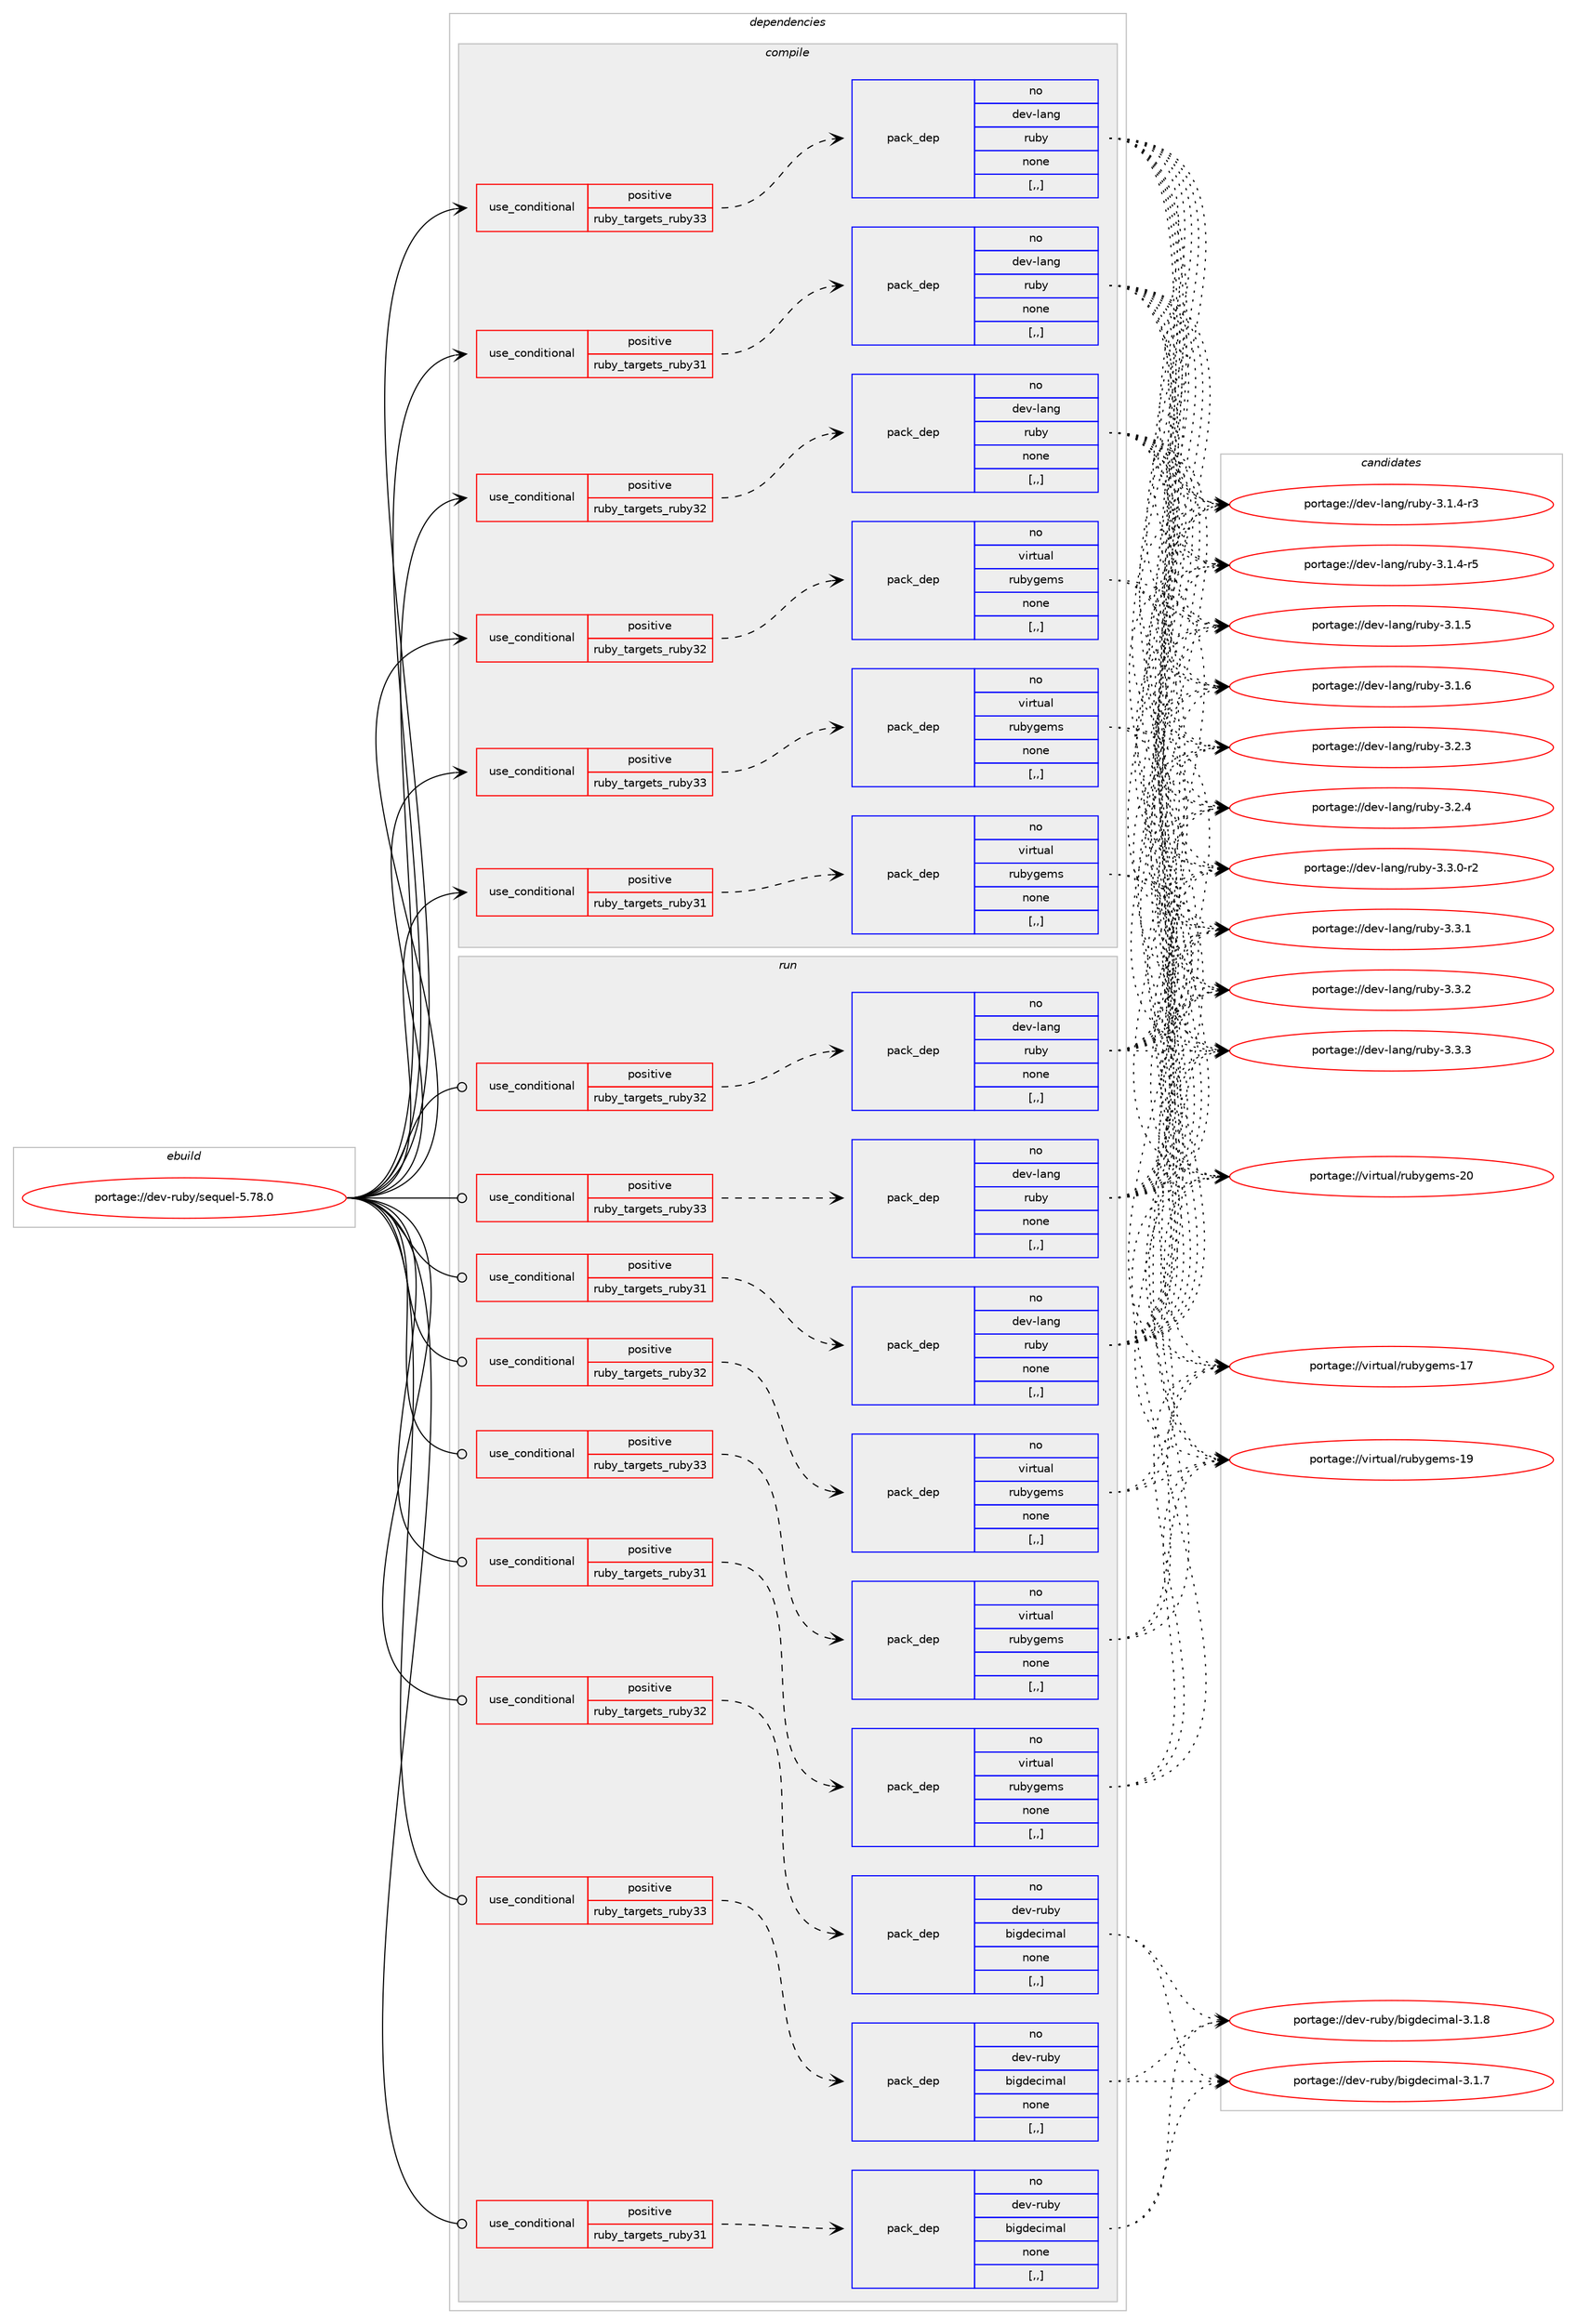 digraph prolog {

# *************
# Graph options
# *************

newrank=true;
concentrate=true;
compound=true;
graph [rankdir=LR,fontname=Helvetica,fontsize=10,ranksep=1.5];#, ranksep=2.5, nodesep=0.2];
edge  [arrowhead=vee];
node  [fontname=Helvetica,fontsize=10];

# **********
# The ebuild
# **********

subgraph cluster_leftcol {
color=gray;
rank=same;
label=<<i>ebuild</i>>;
id [label="portage://dev-ruby/sequel-5.78.0", color=red, width=4, href="../dev-ruby/sequel-5.78.0.svg"];
}

# ****************
# The dependencies
# ****************

subgraph cluster_midcol {
color=gray;
label=<<i>dependencies</i>>;
subgraph cluster_compile {
fillcolor="#eeeeee";
style=filled;
label=<<i>compile</i>>;
subgraph cond54978 {
dependency198610 [label=<<TABLE BORDER="0" CELLBORDER="1" CELLSPACING="0" CELLPADDING="4"><TR><TD ROWSPAN="3" CELLPADDING="10">use_conditional</TD></TR><TR><TD>positive</TD></TR><TR><TD>ruby_targets_ruby31</TD></TR></TABLE>>, shape=none, color=red];
subgraph pack142263 {
dependency198611 [label=<<TABLE BORDER="0" CELLBORDER="1" CELLSPACING="0" CELLPADDING="4" WIDTH="220"><TR><TD ROWSPAN="6" CELLPADDING="30">pack_dep</TD></TR><TR><TD WIDTH="110">no</TD></TR><TR><TD>dev-lang</TD></TR><TR><TD>ruby</TD></TR><TR><TD>none</TD></TR><TR><TD>[,,]</TD></TR></TABLE>>, shape=none, color=blue];
}
dependency198610:e -> dependency198611:w [weight=20,style="dashed",arrowhead="vee"];
}
id:e -> dependency198610:w [weight=20,style="solid",arrowhead="vee"];
subgraph cond54979 {
dependency198612 [label=<<TABLE BORDER="0" CELLBORDER="1" CELLSPACING="0" CELLPADDING="4"><TR><TD ROWSPAN="3" CELLPADDING="10">use_conditional</TD></TR><TR><TD>positive</TD></TR><TR><TD>ruby_targets_ruby31</TD></TR></TABLE>>, shape=none, color=red];
subgraph pack142264 {
dependency198613 [label=<<TABLE BORDER="0" CELLBORDER="1" CELLSPACING="0" CELLPADDING="4" WIDTH="220"><TR><TD ROWSPAN="6" CELLPADDING="30">pack_dep</TD></TR><TR><TD WIDTH="110">no</TD></TR><TR><TD>virtual</TD></TR><TR><TD>rubygems</TD></TR><TR><TD>none</TD></TR><TR><TD>[,,]</TD></TR></TABLE>>, shape=none, color=blue];
}
dependency198612:e -> dependency198613:w [weight=20,style="dashed",arrowhead="vee"];
}
id:e -> dependency198612:w [weight=20,style="solid",arrowhead="vee"];
subgraph cond54980 {
dependency198614 [label=<<TABLE BORDER="0" CELLBORDER="1" CELLSPACING="0" CELLPADDING="4"><TR><TD ROWSPAN="3" CELLPADDING="10">use_conditional</TD></TR><TR><TD>positive</TD></TR><TR><TD>ruby_targets_ruby32</TD></TR></TABLE>>, shape=none, color=red];
subgraph pack142265 {
dependency198615 [label=<<TABLE BORDER="0" CELLBORDER="1" CELLSPACING="0" CELLPADDING="4" WIDTH="220"><TR><TD ROWSPAN="6" CELLPADDING="30">pack_dep</TD></TR><TR><TD WIDTH="110">no</TD></TR><TR><TD>dev-lang</TD></TR><TR><TD>ruby</TD></TR><TR><TD>none</TD></TR><TR><TD>[,,]</TD></TR></TABLE>>, shape=none, color=blue];
}
dependency198614:e -> dependency198615:w [weight=20,style="dashed",arrowhead="vee"];
}
id:e -> dependency198614:w [weight=20,style="solid",arrowhead="vee"];
subgraph cond54981 {
dependency198616 [label=<<TABLE BORDER="0" CELLBORDER="1" CELLSPACING="0" CELLPADDING="4"><TR><TD ROWSPAN="3" CELLPADDING="10">use_conditional</TD></TR><TR><TD>positive</TD></TR><TR><TD>ruby_targets_ruby32</TD></TR></TABLE>>, shape=none, color=red];
subgraph pack142266 {
dependency198617 [label=<<TABLE BORDER="0" CELLBORDER="1" CELLSPACING="0" CELLPADDING="4" WIDTH="220"><TR><TD ROWSPAN="6" CELLPADDING="30">pack_dep</TD></TR><TR><TD WIDTH="110">no</TD></TR><TR><TD>virtual</TD></TR><TR><TD>rubygems</TD></TR><TR><TD>none</TD></TR><TR><TD>[,,]</TD></TR></TABLE>>, shape=none, color=blue];
}
dependency198616:e -> dependency198617:w [weight=20,style="dashed",arrowhead="vee"];
}
id:e -> dependency198616:w [weight=20,style="solid",arrowhead="vee"];
subgraph cond54982 {
dependency198618 [label=<<TABLE BORDER="0" CELLBORDER="1" CELLSPACING="0" CELLPADDING="4"><TR><TD ROWSPAN="3" CELLPADDING="10">use_conditional</TD></TR><TR><TD>positive</TD></TR><TR><TD>ruby_targets_ruby33</TD></TR></TABLE>>, shape=none, color=red];
subgraph pack142267 {
dependency198619 [label=<<TABLE BORDER="0" CELLBORDER="1" CELLSPACING="0" CELLPADDING="4" WIDTH="220"><TR><TD ROWSPAN="6" CELLPADDING="30">pack_dep</TD></TR><TR><TD WIDTH="110">no</TD></TR><TR><TD>dev-lang</TD></TR><TR><TD>ruby</TD></TR><TR><TD>none</TD></TR><TR><TD>[,,]</TD></TR></TABLE>>, shape=none, color=blue];
}
dependency198618:e -> dependency198619:w [weight=20,style="dashed",arrowhead="vee"];
}
id:e -> dependency198618:w [weight=20,style="solid",arrowhead="vee"];
subgraph cond54983 {
dependency198620 [label=<<TABLE BORDER="0" CELLBORDER="1" CELLSPACING="0" CELLPADDING="4"><TR><TD ROWSPAN="3" CELLPADDING="10">use_conditional</TD></TR><TR><TD>positive</TD></TR><TR><TD>ruby_targets_ruby33</TD></TR></TABLE>>, shape=none, color=red];
subgraph pack142268 {
dependency198621 [label=<<TABLE BORDER="0" CELLBORDER="1" CELLSPACING="0" CELLPADDING="4" WIDTH="220"><TR><TD ROWSPAN="6" CELLPADDING="30">pack_dep</TD></TR><TR><TD WIDTH="110">no</TD></TR><TR><TD>virtual</TD></TR><TR><TD>rubygems</TD></TR><TR><TD>none</TD></TR><TR><TD>[,,]</TD></TR></TABLE>>, shape=none, color=blue];
}
dependency198620:e -> dependency198621:w [weight=20,style="dashed",arrowhead="vee"];
}
id:e -> dependency198620:w [weight=20,style="solid",arrowhead="vee"];
}
subgraph cluster_compileandrun {
fillcolor="#eeeeee";
style=filled;
label=<<i>compile and run</i>>;
}
subgraph cluster_run {
fillcolor="#eeeeee";
style=filled;
label=<<i>run</i>>;
subgraph cond54984 {
dependency198622 [label=<<TABLE BORDER="0" CELLBORDER="1" CELLSPACING="0" CELLPADDING="4"><TR><TD ROWSPAN="3" CELLPADDING="10">use_conditional</TD></TR><TR><TD>positive</TD></TR><TR><TD>ruby_targets_ruby31</TD></TR></TABLE>>, shape=none, color=red];
subgraph pack142269 {
dependency198623 [label=<<TABLE BORDER="0" CELLBORDER="1" CELLSPACING="0" CELLPADDING="4" WIDTH="220"><TR><TD ROWSPAN="6" CELLPADDING="30">pack_dep</TD></TR><TR><TD WIDTH="110">no</TD></TR><TR><TD>dev-lang</TD></TR><TR><TD>ruby</TD></TR><TR><TD>none</TD></TR><TR><TD>[,,]</TD></TR></TABLE>>, shape=none, color=blue];
}
dependency198622:e -> dependency198623:w [weight=20,style="dashed",arrowhead="vee"];
}
id:e -> dependency198622:w [weight=20,style="solid",arrowhead="odot"];
subgraph cond54985 {
dependency198624 [label=<<TABLE BORDER="0" CELLBORDER="1" CELLSPACING="0" CELLPADDING="4"><TR><TD ROWSPAN="3" CELLPADDING="10">use_conditional</TD></TR><TR><TD>positive</TD></TR><TR><TD>ruby_targets_ruby31</TD></TR></TABLE>>, shape=none, color=red];
subgraph pack142270 {
dependency198625 [label=<<TABLE BORDER="0" CELLBORDER="1" CELLSPACING="0" CELLPADDING="4" WIDTH="220"><TR><TD ROWSPAN="6" CELLPADDING="30">pack_dep</TD></TR><TR><TD WIDTH="110">no</TD></TR><TR><TD>dev-ruby</TD></TR><TR><TD>bigdecimal</TD></TR><TR><TD>none</TD></TR><TR><TD>[,,]</TD></TR></TABLE>>, shape=none, color=blue];
}
dependency198624:e -> dependency198625:w [weight=20,style="dashed",arrowhead="vee"];
}
id:e -> dependency198624:w [weight=20,style="solid",arrowhead="odot"];
subgraph cond54986 {
dependency198626 [label=<<TABLE BORDER="0" CELLBORDER="1" CELLSPACING="0" CELLPADDING="4"><TR><TD ROWSPAN="3" CELLPADDING="10">use_conditional</TD></TR><TR><TD>positive</TD></TR><TR><TD>ruby_targets_ruby31</TD></TR></TABLE>>, shape=none, color=red];
subgraph pack142271 {
dependency198627 [label=<<TABLE BORDER="0" CELLBORDER="1" CELLSPACING="0" CELLPADDING="4" WIDTH="220"><TR><TD ROWSPAN="6" CELLPADDING="30">pack_dep</TD></TR><TR><TD WIDTH="110">no</TD></TR><TR><TD>virtual</TD></TR><TR><TD>rubygems</TD></TR><TR><TD>none</TD></TR><TR><TD>[,,]</TD></TR></TABLE>>, shape=none, color=blue];
}
dependency198626:e -> dependency198627:w [weight=20,style="dashed",arrowhead="vee"];
}
id:e -> dependency198626:w [weight=20,style="solid",arrowhead="odot"];
subgraph cond54987 {
dependency198628 [label=<<TABLE BORDER="0" CELLBORDER="1" CELLSPACING="0" CELLPADDING="4"><TR><TD ROWSPAN="3" CELLPADDING="10">use_conditional</TD></TR><TR><TD>positive</TD></TR><TR><TD>ruby_targets_ruby32</TD></TR></TABLE>>, shape=none, color=red];
subgraph pack142272 {
dependency198629 [label=<<TABLE BORDER="0" CELLBORDER="1" CELLSPACING="0" CELLPADDING="4" WIDTH="220"><TR><TD ROWSPAN="6" CELLPADDING="30">pack_dep</TD></TR><TR><TD WIDTH="110">no</TD></TR><TR><TD>dev-lang</TD></TR><TR><TD>ruby</TD></TR><TR><TD>none</TD></TR><TR><TD>[,,]</TD></TR></TABLE>>, shape=none, color=blue];
}
dependency198628:e -> dependency198629:w [weight=20,style="dashed",arrowhead="vee"];
}
id:e -> dependency198628:w [weight=20,style="solid",arrowhead="odot"];
subgraph cond54988 {
dependency198630 [label=<<TABLE BORDER="0" CELLBORDER="1" CELLSPACING="0" CELLPADDING="4"><TR><TD ROWSPAN="3" CELLPADDING="10">use_conditional</TD></TR><TR><TD>positive</TD></TR><TR><TD>ruby_targets_ruby32</TD></TR></TABLE>>, shape=none, color=red];
subgraph pack142273 {
dependency198631 [label=<<TABLE BORDER="0" CELLBORDER="1" CELLSPACING="0" CELLPADDING="4" WIDTH="220"><TR><TD ROWSPAN="6" CELLPADDING="30">pack_dep</TD></TR><TR><TD WIDTH="110">no</TD></TR><TR><TD>dev-ruby</TD></TR><TR><TD>bigdecimal</TD></TR><TR><TD>none</TD></TR><TR><TD>[,,]</TD></TR></TABLE>>, shape=none, color=blue];
}
dependency198630:e -> dependency198631:w [weight=20,style="dashed",arrowhead="vee"];
}
id:e -> dependency198630:w [weight=20,style="solid",arrowhead="odot"];
subgraph cond54989 {
dependency198632 [label=<<TABLE BORDER="0" CELLBORDER="1" CELLSPACING="0" CELLPADDING="4"><TR><TD ROWSPAN="3" CELLPADDING="10">use_conditional</TD></TR><TR><TD>positive</TD></TR><TR><TD>ruby_targets_ruby32</TD></TR></TABLE>>, shape=none, color=red];
subgraph pack142274 {
dependency198633 [label=<<TABLE BORDER="0" CELLBORDER="1" CELLSPACING="0" CELLPADDING="4" WIDTH="220"><TR><TD ROWSPAN="6" CELLPADDING="30">pack_dep</TD></TR><TR><TD WIDTH="110">no</TD></TR><TR><TD>virtual</TD></TR><TR><TD>rubygems</TD></TR><TR><TD>none</TD></TR><TR><TD>[,,]</TD></TR></TABLE>>, shape=none, color=blue];
}
dependency198632:e -> dependency198633:w [weight=20,style="dashed",arrowhead="vee"];
}
id:e -> dependency198632:w [weight=20,style="solid",arrowhead="odot"];
subgraph cond54990 {
dependency198634 [label=<<TABLE BORDER="0" CELLBORDER="1" CELLSPACING="0" CELLPADDING="4"><TR><TD ROWSPAN="3" CELLPADDING="10">use_conditional</TD></TR><TR><TD>positive</TD></TR><TR><TD>ruby_targets_ruby33</TD></TR></TABLE>>, shape=none, color=red];
subgraph pack142275 {
dependency198635 [label=<<TABLE BORDER="0" CELLBORDER="1" CELLSPACING="0" CELLPADDING="4" WIDTH="220"><TR><TD ROWSPAN="6" CELLPADDING="30">pack_dep</TD></TR><TR><TD WIDTH="110">no</TD></TR><TR><TD>dev-lang</TD></TR><TR><TD>ruby</TD></TR><TR><TD>none</TD></TR><TR><TD>[,,]</TD></TR></TABLE>>, shape=none, color=blue];
}
dependency198634:e -> dependency198635:w [weight=20,style="dashed",arrowhead="vee"];
}
id:e -> dependency198634:w [weight=20,style="solid",arrowhead="odot"];
subgraph cond54991 {
dependency198636 [label=<<TABLE BORDER="0" CELLBORDER="1" CELLSPACING="0" CELLPADDING="4"><TR><TD ROWSPAN="3" CELLPADDING="10">use_conditional</TD></TR><TR><TD>positive</TD></TR><TR><TD>ruby_targets_ruby33</TD></TR></TABLE>>, shape=none, color=red];
subgraph pack142276 {
dependency198637 [label=<<TABLE BORDER="0" CELLBORDER="1" CELLSPACING="0" CELLPADDING="4" WIDTH="220"><TR><TD ROWSPAN="6" CELLPADDING="30">pack_dep</TD></TR><TR><TD WIDTH="110">no</TD></TR><TR><TD>dev-ruby</TD></TR><TR><TD>bigdecimal</TD></TR><TR><TD>none</TD></TR><TR><TD>[,,]</TD></TR></TABLE>>, shape=none, color=blue];
}
dependency198636:e -> dependency198637:w [weight=20,style="dashed",arrowhead="vee"];
}
id:e -> dependency198636:w [weight=20,style="solid",arrowhead="odot"];
subgraph cond54992 {
dependency198638 [label=<<TABLE BORDER="0" CELLBORDER="1" CELLSPACING="0" CELLPADDING="4"><TR><TD ROWSPAN="3" CELLPADDING="10">use_conditional</TD></TR><TR><TD>positive</TD></TR><TR><TD>ruby_targets_ruby33</TD></TR></TABLE>>, shape=none, color=red];
subgraph pack142277 {
dependency198639 [label=<<TABLE BORDER="0" CELLBORDER="1" CELLSPACING="0" CELLPADDING="4" WIDTH="220"><TR><TD ROWSPAN="6" CELLPADDING="30">pack_dep</TD></TR><TR><TD WIDTH="110">no</TD></TR><TR><TD>virtual</TD></TR><TR><TD>rubygems</TD></TR><TR><TD>none</TD></TR><TR><TD>[,,]</TD></TR></TABLE>>, shape=none, color=blue];
}
dependency198638:e -> dependency198639:w [weight=20,style="dashed",arrowhead="vee"];
}
id:e -> dependency198638:w [weight=20,style="solid",arrowhead="odot"];
}
}

# **************
# The candidates
# **************

subgraph cluster_choices {
rank=same;
color=gray;
label=<<i>candidates</i>>;

subgraph choice142263 {
color=black;
nodesep=1;
choice100101118451089711010347114117981214551464946524511451 [label="portage://dev-lang/ruby-3.1.4-r3", color=red, width=4,href="../dev-lang/ruby-3.1.4-r3.svg"];
choice100101118451089711010347114117981214551464946524511453 [label="portage://dev-lang/ruby-3.1.4-r5", color=red, width=4,href="../dev-lang/ruby-3.1.4-r5.svg"];
choice10010111845108971101034711411798121455146494653 [label="portage://dev-lang/ruby-3.1.5", color=red, width=4,href="../dev-lang/ruby-3.1.5.svg"];
choice10010111845108971101034711411798121455146494654 [label="portage://dev-lang/ruby-3.1.6", color=red, width=4,href="../dev-lang/ruby-3.1.6.svg"];
choice10010111845108971101034711411798121455146504651 [label="portage://dev-lang/ruby-3.2.3", color=red, width=4,href="../dev-lang/ruby-3.2.3.svg"];
choice10010111845108971101034711411798121455146504652 [label="portage://dev-lang/ruby-3.2.4", color=red, width=4,href="../dev-lang/ruby-3.2.4.svg"];
choice100101118451089711010347114117981214551465146484511450 [label="portage://dev-lang/ruby-3.3.0-r2", color=red, width=4,href="../dev-lang/ruby-3.3.0-r2.svg"];
choice10010111845108971101034711411798121455146514649 [label="portage://dev-lang/ruby-3.3.1", color=red, width=4,href="../dev-lang/ruby-3.3.1.svg"];
choice10010111845108971101034711411798121455146514650 [label="portage://dev-lang/ruby-3.3.2", color=red, width=4,href="../dev-lang/ruby-3.3.2.svg"];
choice10010111845108971101034711411798121455146514651 [label="portage://dev-lang/ruby-3.3.3", color=red, width=4,href="../dev-lang/ruby-3.3.3.svg"];
dependency198611:e -> choice100101118451089711010347114117981214551464946524511451:w [style=dotted,weight="100"];
dependency198611:e -> choice100101118451089711010347114117981214551464946524511453:w [style=dotted,weight="100"];
dependency198611:e -> choice10010111845108971101034711411798121455146494653:w [style=dotted,weight="100"];
dependency198611:e -> choice10010111845108971101034711411798121455146494654:w [style=dotted,weight="100"];
dependency198611:e -> choice10010111845108971101034711411798121455146504651:w [style=dotted,weight="100"];
dependency198611:e -> choice10010111845108971101034711411798121455146504652:w [style=dotted,weight="100"];
dependency198611:e -> choice100101118451089711010347114117981214551465146484511450:w [style=dotted,weight="100"];
dependency198611:e -> choice10010111845108971101034711411798121455146514649:w [style=dotted,weight="100"];
dependency198611:e -> choice10010111845108971101034711411798121455146514650:w [style=dotted,weight="100"];
dependency198611:e -> choice10010111845108971101034711411798121455146514651:w [style=dotted,weight="100"];
}
subgraph choice142264 {
color=black;
nodesep=1;
choice118105114116117971084711411798121103101109115454955 [label="portage://virtual/rubygems-17", color=red, width=4,href="../virtual/rubygems-17.svg"];
choice118105114116117971084711411798121103101109115454957 [label="portage://virtual/rubygems-19", color=red, width=4,href="../virtual/rubygems-19.svg"];
choice118105114116117971084711411798121103101109115455048 [label="portage://virtual/rubygems-20", color=red, width=4,href="../virtual/rubygems-20.svg"];
dependency198613:e -> choice118105114116117971084711411798121103101109115454955:w [style=dotted,weight="100"];
dependency198613:e -> choice118105114116117971084711411798121103101109115454957:w [style=dotted,weight="100"];
dependency198613:e -> choice118105114116117971084711411798121103101109115455048:w [style=dotted,weight="100"];
}
subgraph choice142265 {
color=black;
nodesep=1;
choice100101118451089711010347114117981214551464946524511451 [label="portage://dev-lang/ruby-3.1.4-r3", color=red, width=4,href="../dev-lang/ruby-3.1.4-r3.svg"];
choice100101118451089711010347114117981214551464946524511453 [label="portage://dev-lang/ruby-3.1.4-r5", color=red, width=4,href="../dev-lang/ruby-3.1.4-r5.svg"];
choice10010111845108971101034711411798121455146494653 [label="portage://dev-lang/ruby-3.1.5", color=red, width=4,href="../dev-lang/ruby-3.1.5.svg"];
choice10010111845108971101034711411798121455146494654 [label="portage://dev-lang/ruby-3.1.6", color=red, width=4,href="../dev-lang/ruby-3.1.6.svg"];
choice10010111845108971101034711411798121455146504651 [label="portage://dev-lang/ruby-3.2.3", color=red, width=4,href="../dev-lang/ruby-3.2.3.svg"];
choice10010111845108971101034711411798121455146504652 [label="portage://dev-lang/ruby-3.2.4", color=red, width=4,href="../dev-lang/ruby-3.2.4.svg"];
choice100101118451089711010347114117981214551465146484511450 [label="portage://dev-lang/ruby-3.3.0-r2", color=red, width=4,href="../dev-lang/ruby-3.3.0-r2.svg"];
choice10010111845108971101034711411798121455146514649 [label="portage://dev-lang/ruby-3.3.1", color=red, width=4,href="../dev-lang/ruby-3.3.1.svg"];
choice10010111845108971101034711411798121455146514650 [label="portage://dev-lang/ruby-3.3.2", color=red, width=4,href="../dev-lang/ruby-3.3.2.svg"];
choice10010111845108971101034711411798121455146514651 [label="portage://dev-lang/ruby-3.3.3", color=red, width=4,href="../dev-lang/ruby-3.3.3.svg"];
dependency198615:e -> choice100101118451089711010347114117981214551464946524511451:w [style=dotted,weight="100"];
dependency198615:e -> choice100101118451089711010347114117981214551464946524511453:w [style=dotted,weight="100"];
dependency198615:e -> choice10010111845108971101034711411798121455146494653:w [style=dotted,weight="100"];
dependency198615:e -> choice10010111845108971101034711411798121455146494654:w [style=dotted,weight="100"];
dependency198615:e -> choice10010111845108971101034711411798121455146504651:w [style=dotted,weight="100"];
dependency198615:e -> choice10010111845108971101034711411798121455146504652:w [style=dotted,weight="100"];
dependency198615:e -> choice100101118451089711010347114117981214551465146484511450:w [style=dotted,weight="100"];
dependency198615:e -> choice10010111845108971101034711411798121455146514649:w [style=dotted,weight="100"];
dependency198615:e -> choice10010111845108971101034711411798121455146514650:w [style=dotted,weight="100"];
dependency198615:e -> choice10010111845108971101034711411798121455146514651:w [style=dotted,weight="100"];
}
subgraph choice142266 {
color=black;
nodesep=1;
choice118105114116117971084711411798121103101109115454955 [label="portage://virtual/rubygems-17", color=red, width=4,href="../virtual/rubygems-17.svg"];
choice118105114116117971084711411798121103101109115454957 [label="portage://virtual/rubygems-19", color=red, width=4,href="../virtual/rubygems-19.svg"];
choice118105114116117971084711411798121103101109115455048 [label="portage://virtual/rubygems-20", color=red, width=4,href="../virtual/rubygems-20.svg"];
dependency198617:e -> choice118105114116117971084711411798121103101109115454955:w [style=dotted,weight="100"];
dependency198617:e -> choice118105114116117971084711411798121103101109115454957:w [style=dotted,weight="100"];
dependency198617:e -> choice118105114116117971084711411798121103101109115455048:w [style=dotted,weight="100"];
}
subgraph choice142267 {
color=black;
nodesep=1;
choice100101118451089711010347114117981214551464946524511451 [label="portage://dev-lang/ruby-3.1.4-r3", color=red, width=4,href="../dev-lang/ruby-3.1.4-r3.svg"];
choice100101118451089711010347114117981214551464946524511453 [label="portage://dev-lang/ruby-3.1.4-r5", color=red, width=4,href="../dev-lang/ruby-3.1.4-r5.svg"];
choice10010111845108971101034711411798121455146494653 [label="portage://dev-lang/ruby-3.1.5", color=red, width=4,href="../dev-lang/ruby-3.1.5.svg"];
choice10010111845108971101034711411798121455146494654 [label="portage://dev-lang/ruby-3.1.6", color=red, width=4,href="../dev-lang/ruby-3.1.6.svg"];
choice10010111845108971101034711411798121455146504651 [label="portage://dev-lang/ruby-3.2.3", color=red, width=4,href="../dev-lang/ruby-3.2.3.svg"];
choice10010111845108971101034711411798121455146504652 [label="portage://dev-lang/ruby-3.2.4", color=red, width=4,href="../dev-lang/ruby-3.2.4.svg"];
choice100101118451089711010347114117981214551465146484511450 [label="portage://dev-lang/ruby-3.3.0-r2", color=red, width=4,href="../dev-lang/ruby-3.3.0-r2.svg"];
choice10010111845108971101034711411798121455146514649 [label="portage://dev-lang/ruby-3.3.1", color=red, width=4,href="../dev-lang/ruby-3.3.1.svg"];
choice10010111845108971101034711411798121455146514650 [label="portage://dev-lang/ruby-3.3.2", color=red, width=4,href="../dev-lang/ruby-3.3.2.svg"];
choice10010111845108971101034711411798121455146514651 [label="portage://dev-lang/ruby-3.3.3", color=red, width=4,href="../dev-lang/ruby-3.3.3.svg"];
dependency198619:e -> choice100101118451089711010347114117981214551464946524511451:w [style=dotted,weight="100"];
dependency198619:e -> choice100101118451089711010347114117981214551464946524511453:w [style=dotted,weight="100"];
dependency198619:e -> choice10010111845108971101034711411798121455146494653:w [style=dotted,weight="100"];
dependency198619:e -> choice10010111845108971101034711411798121455146494654:w [style=dotted,weight="100"];
dependency198619:e -> choice10010111845108971101034711411798121455146504651:w [style=dotted,weight="100"];
dependency198619:e -> choice10010111845108971101034711411798121455146504652:w [style=dotted,weight="100"];
dependency198619:e -> choice100101118451089711010347114117981214551465146484511450:w [style=dotted,weight="100"];
dependency198619:e -> choice10010111845108971101034711411798121455146514649:w [style=dotted,weight="100"];
dependency198619:e -> choice10010111845108971101034711411798121455146514650:w [style=dotted,weight="100"];
dependency198619:e -> choice10010111845108971101034711411798121455146514651:w [style=dotted,weight="100"];
}
subgraph choice142268 {
color=black;
nodesep=1;
choice118105114116117971084711411798121103101109115454955 [label="portage://virtual/rubygems-17", color=red, width=4,href="../virtual/rubygems-17.svg"];
choice118105114116117971084711411798121103101109115454957 [label="portage://virtual/rubygems-19", color=red, width=4,href="../virtual/rubygems-19.svg"];
choice118105114116117971084711411798121103101109115455048 [label="portage://virtual/rubygems-20", color=red, width=4,href="../virtual/rubygems-20.svg"];
dependency198621:e -> choice118105114116117971084711411798121103101109115454955:w [style=dotted,weight="100"];
dependency198621:e -> choice118105114116117971084711411798121103101109115454957:w [style=dotted,weight="100"];
dependency198621:e -> choice118105114116117971084711411798121103101109115455048:w [style=dotted,weight="100"];
}
subgraph choice142269 {
color=black;
nodesep=1;
choice100101118451089711010347114117981214551464946524511451 [label="portage://dev-lang/ruby-3.1.4-r3", color=red, width=4,href="../dev-lang/ruby-3.1.4-r3.svg"];
choice100101118451089711010347114117981214551464946524511453 [label="portage://dev-lang/ruby-3.1.4-r5", color=red, width=4,href="../dev-lang/ruby-3.1.4-r5.svg"];
choice10010111845108971101034711411798121455146494653 [label="portage://dev-lang/ruby-3.1.5", color=red, width=4,href="../dev-lang/ruby-3.1.5.svg"];
choice10010111845108971101034711411798121455146494654 [label="portage://dev-lang/ruby-3.1.6", color=red, width=4,href="../dev-lang/ruby-3.1.6.svg"];
choice10010111845108971101034711411798121455146504651 [label="portage://dev-lang/ruby-3.2.3", color=red, width=4,href="../dev-lang/ruby-3.2.3.svg"];
choice10010111845108971101034711411798121455146504652 [label="portage://dev-lang/ruby-3.2.4", color=red, width=4,href="../dev-lang/ruby-3.2.4.svg"];
choice100101118451089711010347114117981214551465146484511450 [label="portage://dev-lang/ruby-3.3.0-r2", color=red, width=4,href="../dev-lang/ruby-3.3.0-r2.svg"];
choice10010111845108971101034711411798121455146514649 [label="portage://dev-lang/ruby-3.3.1", color=red, width=4,href="../dev-lang/ruby-3.3.1.svg"];
choice10010111845108971101034711411798121455146514650 [label="portage://dev-lang/ruby-3.3.2", color=red, width=4,href="../dev-lang/ruby-3.3.2.svg"];
choice10010111845108971101034711411798121455146514651 [label="portage://dev-lang/ruby-3.3.3", color=red, width=4,href="../dev-lang/ruby-3.3.3.svg"];
dependency198623:e -> choice100101118451089711010347114117981214551464946524511451:w [style=dotted,weight="100"];
dependency198623:e -> choice100101118451089711010347114117981214551464946524511453:w [style=dotted,weight="100"];
dependency198623:e -> choice10010111845108971101034711411798121455146494653:w [style=dotted,weight="100"];
dependency198623:e -> choice10010111845108971101034711411798121455146494654:w [style=dotted,weight="100"];
dependency198623:e -> choice10010111845108971101034711411798121455146504651:w [style=dotted,weight="100"];
dependency198623:e -> choice10010111845108971101034711411798121455146504652:w [style=dotted,weight="100"];
dependency198623:e -> choice100101118451089711010347114117981214551465146484511450:w [style=dotted,weight="100"];
dependency198623:e -> choice10010111845108971101034711411798121455146514649:w [style=dotted,weight="100"];
dependency198623:e -> choice10010111845108971101034711411798121455146514650:w [style=dotted,weight="100"];
dependency198623:e -> choice10010111845108971101034711411798121455146514651:w [style=dotted,weight="100"];
}
subgraph choice142270 {
color=black;
nodesep=1;
choice100101118451141179812147981051031001019910510997108455146494655 [label="portage://dev-ruby/bigdecimal-3.1.7", color=red, width=4,href="../dev-ruby/bigdecimal-3.1.7.svg"];
choice100101118451141179812147981051031001019910510997108455146494656 [label="portage://dev-ruby/bigdecimal-3.1.8", color=red, width=4,href="../dev-ruby/bigdecimal-3.1.8.svg"];
dependency198625:e -> choice100101118451141179812147981051031001019910510997108455146494655:w [style=dotted,weight="100"];
dependency198625:e -> choice100101118451141179812147981051031001019910510997108455146494656:w [style=dotted,weight="100"];
}
subgraph choice142271 {
color=black;
nodesep=1;
choice118105114116117971084711411798121103101109115454955 [label="portage://virtual/rubygems-17", color=red, width=4,href="../virtual/rubygems-17.svg"];
choice118105114116117971084711411798121103101109115454957 [label="portage://virtual/rubygems-19", color=red, width=4,href="../virtual/rubygems-19.svg"];
choice118105114116117971084711411798121103101109115455048 [label="portage://virtual/rubygems-20", color=red, width=4,href="../virtual/rubygems-20.svg"];
dependency198627:e -> choice118105114116117971084711411798121103101109115454955:w [style=dotted,weight="100"];
dependency198627:e -> choice118105114116117971084711411798121103101109115454957:w [style=dotted,weight="100"];
dependency198627:e -> choice118105114116117971084711411798121103101109115455048:w [style=dotted,weight="100"];
}
subgraph choice142272 {
color=black;
nodesep=1;
choice100101118451089711010347114117981214551464946524511451 [label="portage://dev-lang/ruby-3.1.4-r3", color=red, width=4,href="../dev-lang/ruby-3.1.4-r3.svg"];
choice100101118451089711010347114117981214551464946524511453 [label="portage://dev-lang/ruby-3.1.4-r5", color=red, width=4,href="../dev-lang/ruby-3.1.4-r5.svg"];
choice10010111845108971101034711411798121455146494653 [label="portage://dev-lang/ruby-3.1.5", color=red, width=4,href="../dev-lang/ruby-3.1.5.svg"];
choice10010111845108971101034711411798121455146494654 [label="portage://dev-lang/ruby-3.1.6", color=red, width=4,href="../dev-lang/ruby-3.1.6.svg"];
choice10010111845108971101034711411798121455146504651 [label="portage://dev-lang/ruby-3.2.3", color=red, width=4,href="../dev-lang/ruby-3.2.3.svg"];
choice10010111845108971101034711411798121455146504652 [label="portage://dev-lang/ruby-3.2.4", color=red, width=4,href="../dev-lang/ruby-3.2.4.svg"];
choice100101118451089711010347114117981214551465146484511450 [label="portage://dev-lang/ruby-3.3.0-r2", color=red, width=4,href="../dev-lang/ruby-3.3.0-r2.svg"];
choice10010111845108971101034711411798121455146514649 [label="portage://dev-lang/ruby-3.3.1", color=red, width=4,href="../dev-lang/ruby-3.3.1.svg"];
choice10010111845108971101034711411798121455146514650 [label="portage://dev-lang/ruby-3.3.2", color=red, width=4,href="../dev-lang/ruby-3.3.2.svg"];
choice10010111845108971101034711411798121455146514651 [label="portage://dev-lang/ruby-3.3.3", color=red, width=4,href="../dev-lang/ruby-3.3.3.svg"];
dependency198629:e -> choice100101118451089711010347114117981214551464946524511451:w [style=dotted,weight="100"];
dependency198629:e -> choice100101118451089711010347114117981214551464946524511453:w [style=dotted,weight="100"];
dependency198629:e -> choice10010111845108971101034711411798121455146494653:w [style=dotted,weight="100"];
dependency198629:e -> choice10010111845108971101034711411798121455146494654:w [style=dotted,weight="100"];
dependency198629:e -> choice10010111845108971101034711411798121455146504651:w [style=dotted,weight="100"];
dependency198629:e -> choice10010111845108971101034711411798121455146504652:w [style=dotted,weight="100"];
dependency198629:e -> choice100101118451089711010347114117981214551465146484511450:w [style=dotted,weight="100"];
dependency198629:e -> choice10010111845108971101034711411798121455146514649:w [style=dotted,weight="100"];
dependency198629:e -> choice10010111845108971101034711411798121455146514650:w [style=dotted,weight="100"];
dependency198629:e -> choice10010111845108971101034711411798121455146514651:w [style=dotted,weight="100"];
}
subgraph choice142273 {
color=black;
nodesep=1;
choice100101118451141179812147981051031001019910510997108455146494655 [label="portage://dev-ruby/bigdecimal-3.1.7", color=red, width=4,href="../dev-ruby/bigdecimal-3.1.7.svg"];
choice100101118451141179812147981051031001019910510997108455146494656 [label="portage://dev-ruby/bigdecimal-3.1.8", color=red, width=4,href="../dev-ruby/bigdecimal-3.1.8.svg"];
dependency198631:e -> choice100101118451141179812147981051031001019910510997108455146494655:w [style=dotted,weight="100"];
dependency198631:e -> choice100101118451141179812147981051031001019910510997108455146494656:w [style=dotted,weight="100"];
}
subgraph choice142274 {
color=black;
nodesep=1;
choice118105114116117971084711411798121103101109115454955 [label="portage://virtual/rubygems-17", color=red, width=4,href="../virtual/rubygems-17.svg"];
choice118105114116117971084711411798121103101109115454957 [label="portage://virtual/rubygems-19", color=red, width=4,href="../virtual/rubygems-19.svg"];
choice118105114116117971084711411798121103101109115455048 [label="portage://virtual/rubygems-20", color=red, width=4,href="../virtual/rubygems-20.svg"];
dependency198633:e -> choice118105114116117971084711411798121103101109115454955:w [style=dotted,weight="100"];
dependency198633:e -> choice118105114116117971084711411798121103101109115454957:w [style=dotted,weight="100"];
dependency198633:e -> choice118105114116117971084711411798121103101109115455048:w [style=dotted,weight="100"];
}
subgraph choice142275 {
color=black;
nodesep=1;
choice100101118451089711010347114117981214551464946524511451 [label="portage://dev-lang/ruby-3.1.4-r3", color=red, width=4,href="../dev-lang/ruby-3.1.4-r3.svg"];
choice100101118451089711010347114117981214551464946524511453 [label="portage://dev-lang/ruby-3.1.4-r5", color=red, width=4,href="../dev-lang/ruby-3.1.4-r5.svg"];
choice10010111845108971101034711411798121455146494653 [label="portage://dev-lang/ruby-3.1.5", color=red, width=4,href="../dev-lang/ruby-3.1.5.svg"];
choice10010111845108971101034711411798121455146494654 [label="portage://dev-lang/ruby-3.1.6", color=red, width=4,href="../dev-lang/ruby-3.1.6.svg"];
choice10010111845108971101034711411798121455146504651 [label="portage://dev-lang/ruby-3.2.3", color=red, width=4,href="../dev-lang/ruby-3.2.3.svg"];
choice10010111845108971101034711411798121455146504652 [label="portage://dev-lang/ruby-3.2.4", color=red, width=4,href="../dev-lang/ruby-3.2.4.svg"];
choice100101118451089711010347114117981214551465146484511450 [label="portage://dev-lang/ruby-3.3.0-r2", color=red, width=4,href="../dev-lang/ruby-3.3.0-r2.svg"];
choice10010111845108971101034711411798121455146514649 [label="portage://dev-lang/ruby-3.3.1", color=red, width=4,href="../dev-lang/ruby-3.3.1.svg"];
choice10010111845108971101034711411798121455146514650 [label="portage://dev-lang/ruby-3.3.2", color=red, width=4,href="../dev-lang/ruby-3.3.2.svg"];
choice10010111845108971101034711411798121455146514651 [label="portage://dev-lang/ruby-3.3.3", color=red, width=4,href="../dev-lang/ruby-3.3.3.svg"];
dependency198635:e -> choice100101118451089711010347114117981214551464946524511451:w [style=dotted,weight="100"];
dependency198635:e -> choice100101118451089711010347114117981214551464946524511453:w [style=dotted,weight="100"];
dependency198635:e -> choice10010111845108971101034711411798121455146494653:w [style=dotted,weight="100"];
dependency198635:e -> choice10010111845108971101034711411798121455146494654:w [style=dotted,weight="100"];
dependency198635:e -> choice10010111845108971101034711411798121455146504651:w [style=dotted,weight="100"];
dependency198635:e -> choice10010111845108971101034711411798121455146504652:w [style=dotted,weight="100"];
dependency198635:e -> choice100101118451089711010347114117981214551465146484511450:w [style=dotted,weight="100"];
dependency198635:e -> choice10010111845108971101034711411798121455146514649:w [style=dotted,weight="100"];
dependency198635:e -> choice10010111845108971101034711411798121455146514650:w [style=dotted,weight="100"];
dependency198635:e -> choice10010111845108971101034711411798121455146514651:w [style=dotted,weight="100"];
}
subgraph choice142276 {
color=black;
nodesep=1;
choice100101118451141179812147981051031001019910510997108455146494655 [label="portage://dev-ruby/bigdecimal-3.1.7", color=red, width=4,href="../dev-ruby/bigdecimal-3.1.7.svg"];
choice100101118451141179812147981051031001019910510997108455146494656 [label="portage://dev-ruby/bigdecimal-3.1.8", color=red, width=4,href="../dev-ruby/bigdecimal-3.1.8.svg"];
dependency198637:e -> choice100101118451141179812147981051031001019910510997108455146494655:w [style=dotted,weight="100"];
dependency198637:e -> choice100101118451141179812147981051031001019910510997108455146494656:w [style=dotted,weight="100"];
}
subgraph choice142277 {
color=black;
nodesep=1;
choice118105114116117971084711411798121103101109115454955 [label="portage://virtual/rubygems-17", color=red, width=4,href="../virtual/rubygems-17.svg"];
choice118105114116117971084711411798121103101109115454957 [label="portage://virtual/rubygems-19", color=red, width=4,href="../virtual/rubygems-19.svg"];
choice118105114116117971084711411798121103101109115455048 [label="portage://virtual/rubygems-20", color=red, width=4,href="../virtual/rubygems-20.svg"];
dependency198639:e -> choice118105114116117971084711411798121103101109115454955:w [style=dotted,weight="100"];
dependency198639:e -> choice118105114116117971084711411798121103101109115454957:w [style=dotted,weight="100"];
dependency198639:e -> choice118105114116117971084711411798121103101109115455048:w [style=dotted,weight="100"];
}
}

}
